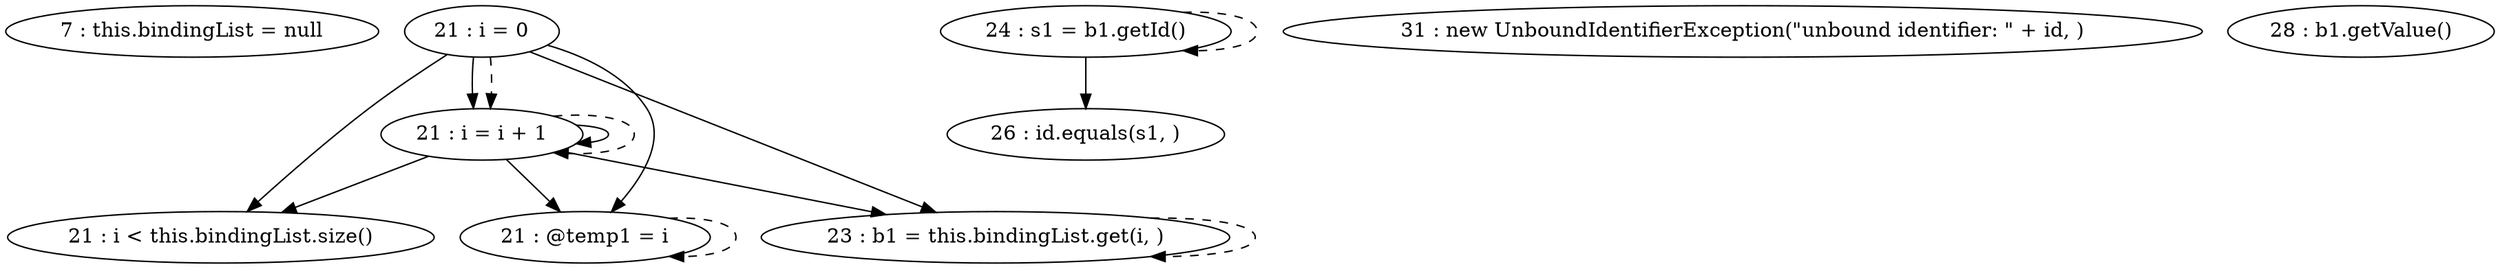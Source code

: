 digraph G {
"7 : this.bindingList = null"
"21 : i = 0"
"21 : i = 0" -> "21 : i < this.bindingList.size()"
"21 : i = 0" -> "21 : @temp1 = i"
"21 : i = 0" -> "21 : i = i + 1"
"21 : i = 0" -> "23 : b1 = this.bindingList.get(i, )"
"21 : i = 0" -> "21 : i = i + 1" [style=dashed]
"21 : i < this.bindingList.size()"
"23 : b1 = this.bindingList.get(i, )"
"23 : b1 = this.bindingList.get(i, )" -> "23 : b1 = this.bindingList.get(i, )" [style=dashed]
"24 : s1 = b1.getId()"
"24 : s1 = b1.getId()" -> "26 : id.equals(s1, )"
"24 : s1 = b1.getId()" -> "24 : s1 = b1.getId()" [style=dashed]
"26 : id.equals(s1, )"
"31 : new UnboundIdentifierException(\"unbound identifier: \" + id, )"
"28 : b1.getValue()"
"21 : @temp1 = i"
"21 : @temp1 = i" -> "21 : @temp1 = i" [style=dashed]
"21 : i = i + 1"
"21 : i = i + 1" -> "21 : i < this.bindingList.size()"
"21 : i = i + 1" -> "21 : @temp1 = i"
"21 : i = i + 1" -> "21 : i = i + 1"
"21 : i = i + 1" -> "23 : b1 = this.bindingList.get(i, )"
"21 : i = i + 1" -> "21 : i = i + 1" [style=dashed]
}